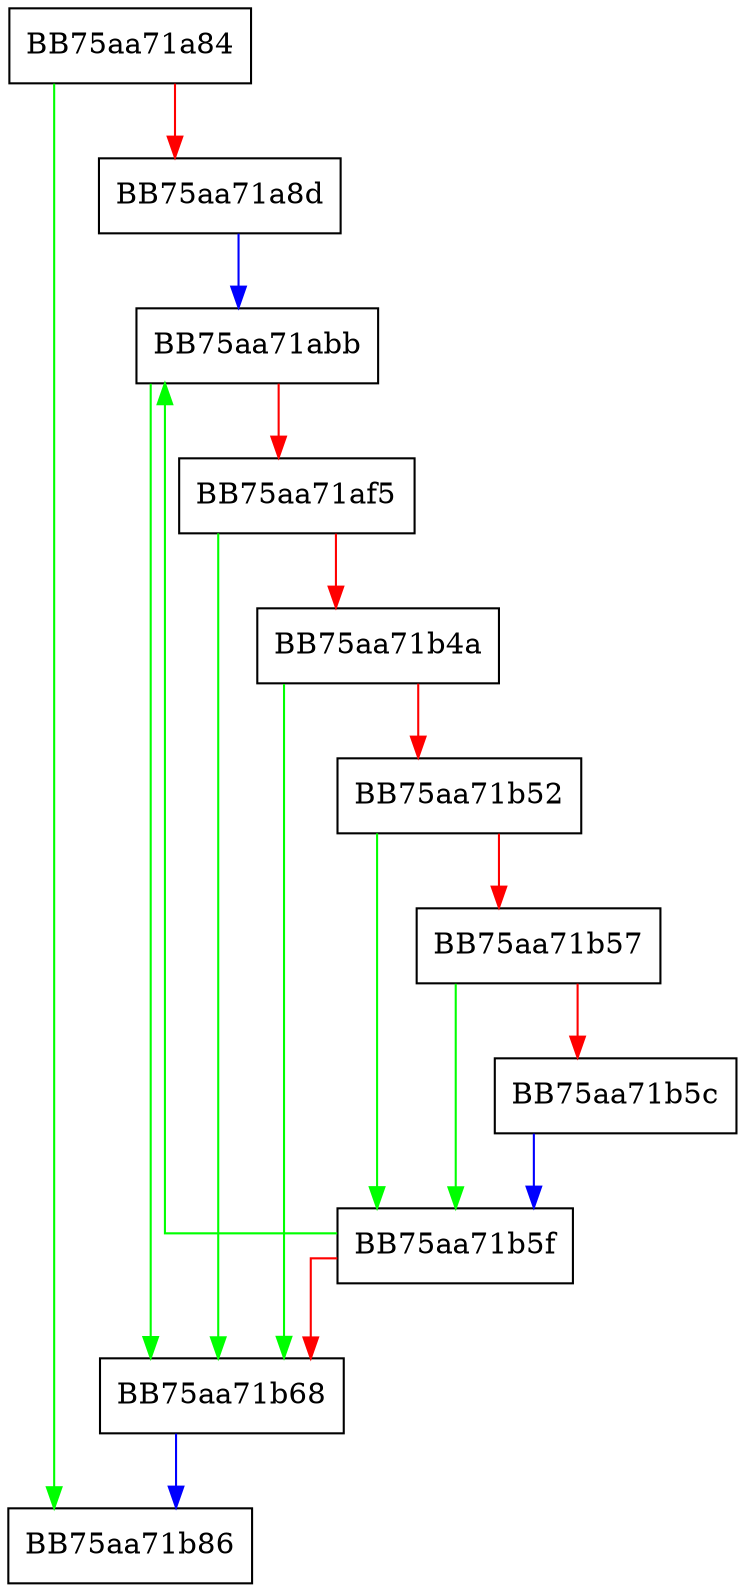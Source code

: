digraph applescript_scan_hstr_region {
  node [shape="box"];
  graph [splines=ortho];
  BB75aa71a84 -> BB75aa71b86 [color="green"];
  BB75aa71a84 -> BB75aa71a8d [color="red"];
  BB75aa71a8d -> BB75aa71abb [color="blue"];
  BB75aa71abb -> BB75aa71b68 [color="green"];
  BB75aa71abb -> BB75aa71af5 [color="red"];
  BB75aa71af5 -> BB75aa71b68 [color="green"];
  BB75aa71af5 -> BB75aa71b4a [color="red"];
  BB75aa71b4a -> BB75aa71b68 [color="green"];
  BB75aa71b4a -> BB75aa71b52 [color="red"];
  BB75aa71b52 -> BB75aa71b5f [color="green"];
  BB75aa71b52 -> BB75aa71b57 [color="red"];
  BB75aa71b57 -> BB75aa71b5f [color="green"];
  BB75aa71b57 -> BB75aa71b5c [color="red"];
  BB75aa71b5c -> BB75aa71b5f [color="blue"];
  BB75aa71b5f -> BB75aa71abb [color="green"];
  BB75aa71b5f -> BB75aa71b68 [color="red"];
  BB75aa71b68 -> BB75aa71b86 [color="blue"];
}